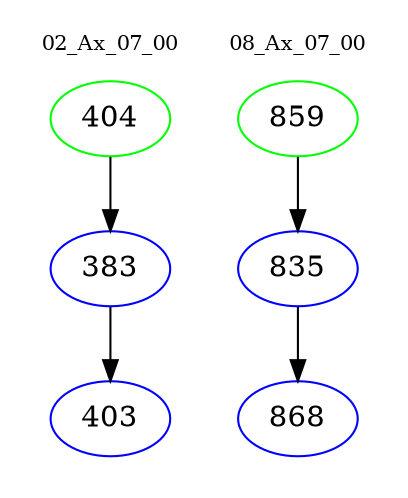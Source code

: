 digraph{
subgraph cluster_0 {
color = white
label = "02_Ax_07_00";
fontsize=10;
T0_404 [label="404", color="green"]
T0_404 -> T0_383 [color="black"]
T0_383 [label="383", color="blue"]
T0_383 -> T0_403 [color="black"]
T0_403 [label="403", color="blue"]
}
subgraph cluster_1 {
color = white
label = "08_Ax_07_00";
fontsize=10;
T1_859 [label="859", color="green"]
T1_859 -> T1_835 [color="black"]
T1_835 [label="835", color="blue"]
T1_835 -> T1_868 [color="black"]
T1_868 [label="868", color="blue"]
}
}
